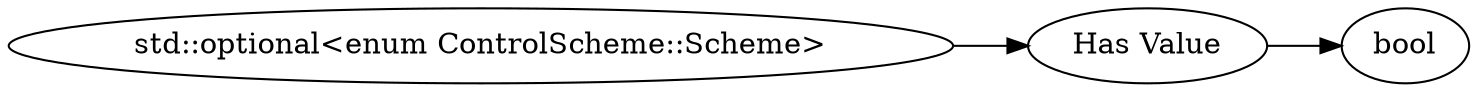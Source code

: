 digraph "std::optional<enum ControlScheme::Scheme>" {
rankdir = LR
96
96 -> 97
97 -> 98

96 [label="std::optional<enum ControlScheme::Scheme>",comment="name: \"std::optional<enum ControlScheme::Scheme>\", typeName: \"\", id: 96, branchId: 0, recurseId: -1, attributes: 0, notes: \"\""];
97 [label="Has Value",comment="name: \"Has Value\", typeName: \"\", id: 97, branchId: 0, recurseId: -1, attributes: 0, notes: \"If true, follow with appropriate data type, otherwise nothing\""];
98 [label="bool",comment="name: \"bool\", typeName: \"\", id: 98, branchId: 0, recurseId: -1, attributes: 512, notes: \"\""];
{ rank = max;98}

}
